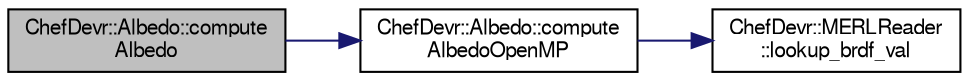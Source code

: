 digraph "ChefDevr::Albedo::computeAlbedo"
{
  edge [fontname="FreeSans",fontsize="10",labelfontname="FreeSans",labelfontsize="10"];
  node [fontname="FreeSans",fontsize="10",shape=record];
  rankdir="LR";
  Node1 [label="ChefDevr::Albedo::compute\lAlbedo",height=0.2,width=0.4,color="black", fillcolor="grey75", style="filled", fontcolor="black"];
  Node1 -> Node2 [color="midnightblue",fontsize="10",style="solid",fontname="FreeSans"];
  Node2 [label="ChefDevr::Albedo::compute\lAlbedoOpenMP",height=0.2,width=0.4,color="black", fillcolor="white", style="filled",URL="$class_chef_devr_1_1_albedo.html#a2d991eb69c2b83cbf6904e14fcdea4b3",tooltip="Computes the albedo of a BRDF in parallel with OpenMP. "];
  Node2 -> Node3 [color="midnightblue",fontsize="10",style="solid",fontname="FreeSans"];
  Node3 [label="ChefDevr::MERLReader\l::lookup_brdf_val",height=0.2,width=0.4,color="black", fillcolor="white", style="filled",URL="$class_chef_devr_1_1_m_e_r_l_reader.html#a59e72b70d0b87b4333f358c8df176794",tooltip="Extracts a color in a BRDF from a pair of incoming and outgoing angles. "];
}
